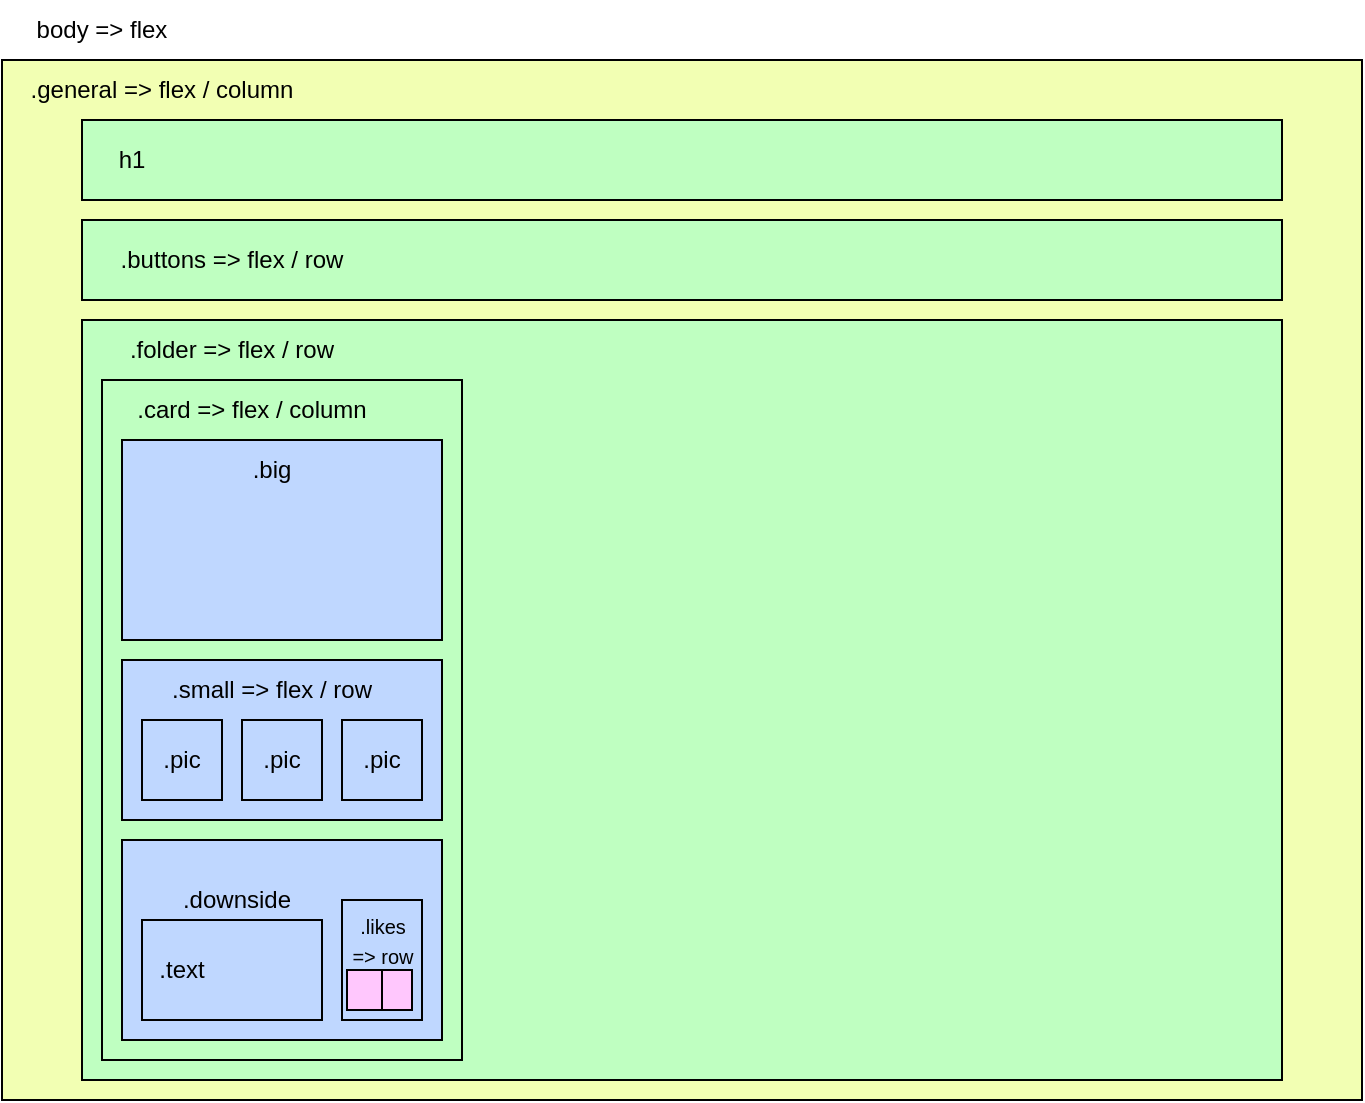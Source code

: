 <mxfile version="17.4.0" type="device"><diagram id="lYlYYZaXgjt9rSE3qGW4" name="Page-1"><mxGraphModel dx="1278" dy="579" grid="1" gridSize="10" guides="1" tooltips="1" connect="1" arrows="1" fold="1" page="1" pageScale="1" pageWidth="827" pageHeight="1169" math="0" shadow="0"><root><mxCell id="0"/><mxCell id="1" parent="0"/><mxCell id="YVxoo-lcHbvRdSwfXoLP-1" value="" style="rounded=0;whiteSpace=wrap;html=1;" vertex="1" parent="1"><mxGeometry x="350" y="270" width="120" height="60" as="geometry"/></mxCell><mxCell id="YVxoo-lcHbvRdSwfXoLP-2" value="" style="rounded=0;whiteSpace=wrap;html=1;align=center;fillColor=#F2FFB3;" vertex="1" parent="1"><mxGeometry x="80" y="40" width="680" height="520" as="geometry"/></mxCell><mxCell id="YVxoo-lcHbvRdSwfXoLP-3" value="" style="rounded=0;whiteSpace=wrap;html=1;fillColor=#BFFFC1;" vertex="1" parent="1"><mxGeometry x="120" y="70" width="600" height="40" as="geometry"/></mxCell><mxCell id="YVxoo-lcHbvRdSwfXoLP-4" value="" style="rounded=0;whiteSpace=wrap;html=1;fillColor=#BFFFC1;" vertex="1" parent="1"><mxGeometry x="120" y="120" width="600" height="40" as="geometry"/></mxCell><mxCell id="YVxoo-lcHbvRdSwfXoLP-5" value="" style="rounded=0;whiteSpace=wrap;html=1;fillColor=#BFFFC1;" vertex="1" parent="1"><mxGeometry x="120" y="170" width="600" height="380" as="geometry"/></mxCell><mxCell id="YVxoo-lcHbvRdSwfXoLP-6" value="" style="rounded=0;whiteSpace=wrap;html=1;fillColor=#BFFFC1;" vertex="1" parent="1"><mxGeometry x="130" y="200" width="180" height="340" as="geometry"/></mxCell><mxCell id="YVxoo-lcHbvRdSwfXoLP-11" value="" style="rounded=0;whiteSpace=wrap;html=1;fillColor=#BFD7FF;" vertex="1" parent="1"><mxGeometry x="140" y="230" width="160" height="100" as="geometry"/></mxCell><mxCell id="YVxoo-lcHbvRdSwfXoLP-14" value="" style="rounded=0;whiteSpace=wrap;html=1;fillColor=#BFD7FF;" vertex="1" parent="1"><mxGeometry x="140" y="430" width="160" height="100" as="geometry"/></mxCell><mxCell id="YVxoo-lcHbvRdSwfXoLP-15" value="" style="rounded=0;whiteSpace=wrap;html=1;fillColor=#BFD7FF;" vertex="1" parent="1"><mxGeometry x="140" y="340" width="160" height="80" as="geometry"/></mxCell><mxCell id="YVxoo-lcHbvRdSwfXoLP-16" value="" style="rounded=0;whiteSpace=wrap;html=1;fillColor=#BFD7FF;" vertex="1" parent="1"><mxGeometry x="150" y="370" width="40" height="40" as="geometry"/></mxCell><mxCell id="YVxoo-lcHbvRdSwfXoLP-17" value="" style="rounded=0;whiteSpace=wrap;html=1;fillColor=#BFD7FF;" vertex="1" parent="1"><mxGeometry x="200" y="370" width="40" height="40" as="geometry"/></mxCell><mxCell id="YVxoo-lcHbvRdSwfXoLP-18" value="" style="rounded=0;whiteSpace=wrap;html=1;fillColor=#BFD7FF;" vertex="1" parent="1"><mxGeometry x="250" y="370" width="40" height="40" as="geometry"/></mxCell><mxCell id="YVxoo-lcHbvRdSwfXoLP-19" value="" style="rounded=0;whiteSpace=wrap;html=1;fillColor=#BFD7FF;" vertex="1" parent="1"><mxGeometry x="150" y="470" width="90" height="50" as="geometry"/></mxCell><mxCell id="YVxoo-lcHbvRdSwfXoLP-20" value="" style="rounded=0;whiteSpace=wrap;html=1;fillColor=#BFD7FF;" vertex="1" parent="1"><mxGeometry x="250" y="460" width="40" height="60" as="geometry"/></mxCell><mxCell id="YVxoo-lcHbvRdSwfXoLP-37" value="body =&amp;gt; flex" style="text;html=1;strokeColor=none;fillColor=none;align=center;verticalAlign=middle;whiteSpace=wrap;rounded=0;" vertex="1" parent="1"><mxGeometry x="80" y="10" width="100" height="30" as="geometry"/></mxCell><mxCell id="YVxoo-lcHbvRdSwfXoLP-38" value=".general =&amp;gt; flex / column" style="text;html=1;strokeColor=none;fillColor=none;align=center;verticalAlign=middle;whiteSpace=wrap;rounded=0;" vertex="1" parent="1"><mxGeometry x="80" y="40" width="160" height="30" as="geometry"/></mxCell><mxCell id="YVxoo-lcHbvRdSwfXoLP-39" value="h1" style="text;html=1;strokeColor=none;fillColor=none;align=center;verticalAlign=middle;whiteSpace=wrap;rounded=0;" vertex="1" parent="1"><mxGeometry x="120" y="75" width="50" height="30" as="geometry"/></mxCell><mxCell id="YVxoo-lcHbvRdSwfXoLP-40" value=".buttons =&amp;gt; flex / row&lt;span style=&quot;color: rgba(0 , 0 , 0 , 0) ; font-family: monospace ; font-size: 0px&quot;&gt;%3CmxGraphModel%3E%3Croot%3E%3CmxCell%20id%3D%220%22%2F%3E%3CmxCell%20id%3D%221%22%20parent%3D%220%22%2F%3E%3CmxCell%20id%3D%222%22%20value%3D%22h1%22%20style%3D%22text%3Bhtml%3D1%3BstrokeColor%3Dnone%3BfillColor%3Dnone%3Balign%3Dcenter%3BverticalAlign%3Dmiddle%3BwhiteSpace%3Dwrap%3Brounded%3D0%3B%22%20vertex%3D%221%22%20parent%3D%221%22%3E%3CmxGeometry%20x%3D%22120%22%20y%3D%2275%22%20width%3D%2250%22%20height%3D%2230%22%20as%3D%22geometry%22%2F%3E%3C%2FmxCell%3E%3C%2Froot%3E%3C%2FmxGraphModel%3E&lt;/span&gt;" style="text;html=1;strokeColor=none;fillColor=none;align=center;verticalAlign=middle;whiteSpace=wrap;rounded=0;" vertex="1" parent="1"><mxGeometry x="120" y="125" width="150" height="30" as="geometry"/></mxCell><mxCell id="YVxoo-lcHbvRdSwfXoLP-41" value=".folder =&amp;gt; flex / row&lt;span style=&quot;color: rgba(0 , 0 , 0 , 0) ; font-family: monospace ; font-size: 0px&quot;&gt;%3CmxGraphModel%3E%3Croot%3E%3CmxCell%20id%3D%220%22%2F%3E%3CmxCell%20id%3D%221%22%20parent%3D%220%22%2F%3E%3CmxCell%20id%3D%222%22%20value%3D%22.botones%20%3D%26amp%3Bgt%3B%20flex%20%2F%20row%26lt%3Bspan%20style%3D%26quot%3Bcolor%3A%20rgba(0%20%2C%200%20%2C%200%20%2C%200)%20%3B%20font-family%3A%20monospace%20%3B%20font-size%3A%200px%26quot%3B%26gt%3B%253CmxGraphModel%253E%253Croot%253E%253CmxCell%2520id%253D%25220%2522%252F%253E%253CmxCell%2520id%253D%25221%2522%2520parent%253D%25220%2522%252F%253E%253CmxCell%2520id%253D%25222%2522%2520value%253D%2522h1%2522%2520style%253D%2522text%253Bhtml%253D1%253BstrokeColor%253Dnone%253BfillColor%253Dnone%253Balign%253Dcenter%253BverticalAlign%253Dmiddle%253BwhiteSpace%253Dwrap%253Brounded%253D0%253B%2522%2520vertex%253D%25221%2522%2520parent%253D%25221%2522%253E%253CmxGeometry%2520x%253D%2522120%2522%2520y%253D%252275%2522%2520width%253D%252250%2522%2520height%253D%252230%2522%2520as%253D%2522geometry%2522%252F%253E%253C%252FmxCell%253E%253C%252Froot%253E%253C%252FmxGraphModel%253E%26lt%3B%2Fspan%26gt%3B%22%20style%3D%22text%3Bhtml%3D1%3BstrokeColor%3Dnone%3BfillColor%3Dnone%3Balign%3Dcenter%3BverticalAlign%3Dmiddle%3BwhiteSpace%3Dwrap%3Brounded%3D0%3B%22%20vertex%3D%221%22%20parent%3D%221%22%3E%3CmxGeometry%20x%3D%22120%22%20y%3D%22125%22%20width%3D%22150%22%20height%3D%2230%22%20as%3D%22geometry%22%2F%3E%3C%2FmxCell%3E%3C%2Froot%3E%3C%2FmxGraphModel%3E&lt;/span&gt;" style="text;html=1;strokeColor=none;fillColor=none;align=center;verticalAlign=middle;whiteSpace=wrap;rounded=0;" vertex="1" parent="1"><mxGeometry x="120" y="170" width="150" height="30" as="geometry"/></mxCell><mxCell id="YVxoo-lcHbvRdSwfXoLP-42" value=".card =&amp;gt; flex / column" style="text;html=1;strokeColor=none;fillColor=none;align=center;verticalAlign=middle;whiteSpace=wrap;rounded=0;" vertex="1" parent="1"><mxGeometry x="130" y="200" width="150" height="30" as="geometry"/></mxCell><mxCell id="YVxoo-lcHbvRdSwfXoLP-46" value=".big" style="text;html=1;strokeColor=none;fillColor=none;align=center;verticalAlign=middle;whiteSpace=wrap;rounded=0;" vertex="1" parent="1"><mxGeometry x="140" y="230" width="150" height="30" as="geometry"/></mxCell><mxCell id="YVxoo-lcHbvRdSwfXoLP-47" value=".small =&amp;gt; flex / row" style="text;html=1;strokeColor=none;fillColor=none;align=center;verticalAlign=middle;whiteSpace=wrap;rounded=0;" vertex="1" parent="1"><mxGeometry x="140" y="340" width="150" height="30" as="geometry"/></mxCell><mxCell id="YVxoo-lcHbvRdSwfXoLP-49" value=".pic" style="text;html=1;strokeColor=none;fillColor=none;align=center;verticalAlign=middle;whiteSpace=wrap;rounded=0;" vertex="1" parent="1"><mxGeometry x="155" y="375" width="30" height="30" as="geometry"/></mxCell><mxCell id="YVxoo-lcHbvRdSwfXoLP-50" value=".pic" style="text;html=1;strokeColor=none;fillColor=none;align=center;verticalAlign=middle;whiteSpace=wrap;rounded=0;" vertex="1" parent="1"><mxGeometry x="205" y="375" width="30" height="30" as="geometry"/></mxCell><mxCell id="YVxoo-lcHbvRdSwfXoLP-51" value=".pic" style="text;html=1;strokeColor=none;fillColor=none;align=center;verticalAlign=middle;whiteSpace=wrap;rounded=0;" vertex="1" parent="1"><mxGeometry x="255" y="375" width="30" height="30" as="geometry"/></mxCell><mxCell id="YVxoo-lcHbvRdSwfXoLP-52" value=".downside" style="text;html=1;strokeColor=none;fillColor=none;align=center;verticalAlign=middle;whiteSpace=wrap;rounded=0;" vertex="1" parent="1"><mxGeometry x="145" y="445" width="105" height="30" as="geometry"/></mxCell><mxCell id="YVxoo-lcHbvRdSwfXoLP-53" value=".text" style="text;html=1;strokeColor=none;fillColor=none;align=center;verticalAlign=middle;whiteSpace=wrap;rounded=0;" vertex="1" parent="1"><mxGeometry x="150" y="480" width="40" height="30" as="geometry"/></mxCell><mxCell id="YVxoo-lcHbvRdSwfXoLP-54" value="&lt;font style=&quot;font-size: 10px&quot;&gt;.likes =&amp;gt; row&lt;/font&gt;" style="text;html=1;strokeColor=none;fillColor=none;align=center;verticalAlign=middle;whiteSpace=wrap;rounded=0;" vertex="1" parent="1"><mxGeometry x="252.5" y="465" width="35" height="30" as="geometry"/></mxCell><mxCell id="YVxoo-lcHbvRdSwfXoLP-55" value="" style="rounded=0;whiteSpace=wrap;html=1;fillColor=#FFC7FD;" vertex="1" parent="1"><mxGeometry x="252.5" y="495" width="17.5" height="20" as="geometry"/></mxCell><mxCell id="YVxoo-lcHbvRdSwfXoLP-56" value="" style="rounded=0;whiteSpace=wrap;html=1;fillColor=#FFC7FD;" vertex="1" parent="1"><mxGeometry x="270" y="495" width="15" height="20" as="geometry"/></mxCell></root></mxGraphModel></diagram></mxfile>